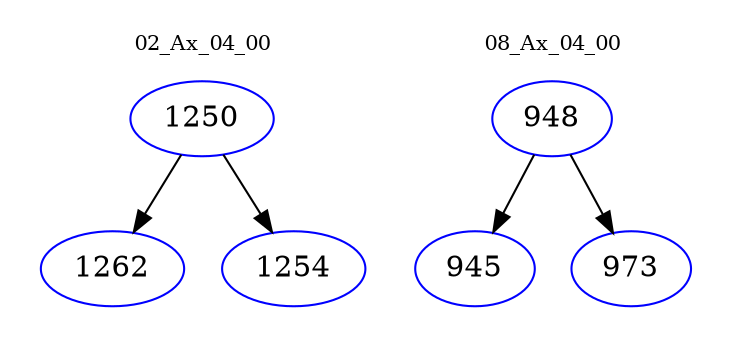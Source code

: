digraph{
subgraph cluster_0 {
color = white
label = "02_Ax_04_00";
fontsize=10;
T0_1250 [label="1250", color="blue"]
T0_1250 -> T0_1262 [color="black"]
T0_1262 [label="1262", color="blue"]
T0_1250 -> T0_1254 [color="black"]
T0_1254 [label="1254", color="blue"]
}
subgraph cluster_1 {
color = white
label = "08_Ax_04_00";
fontsize=10;
T1_948 [label="948", color="blue"]
T1_948 -> T1_945 [color="black"]
T1_945 [label="945", color="blue"]
T1_948 -> T1_973 [color="black"]
T1_973 [label="973", color="blue"]
}
}

